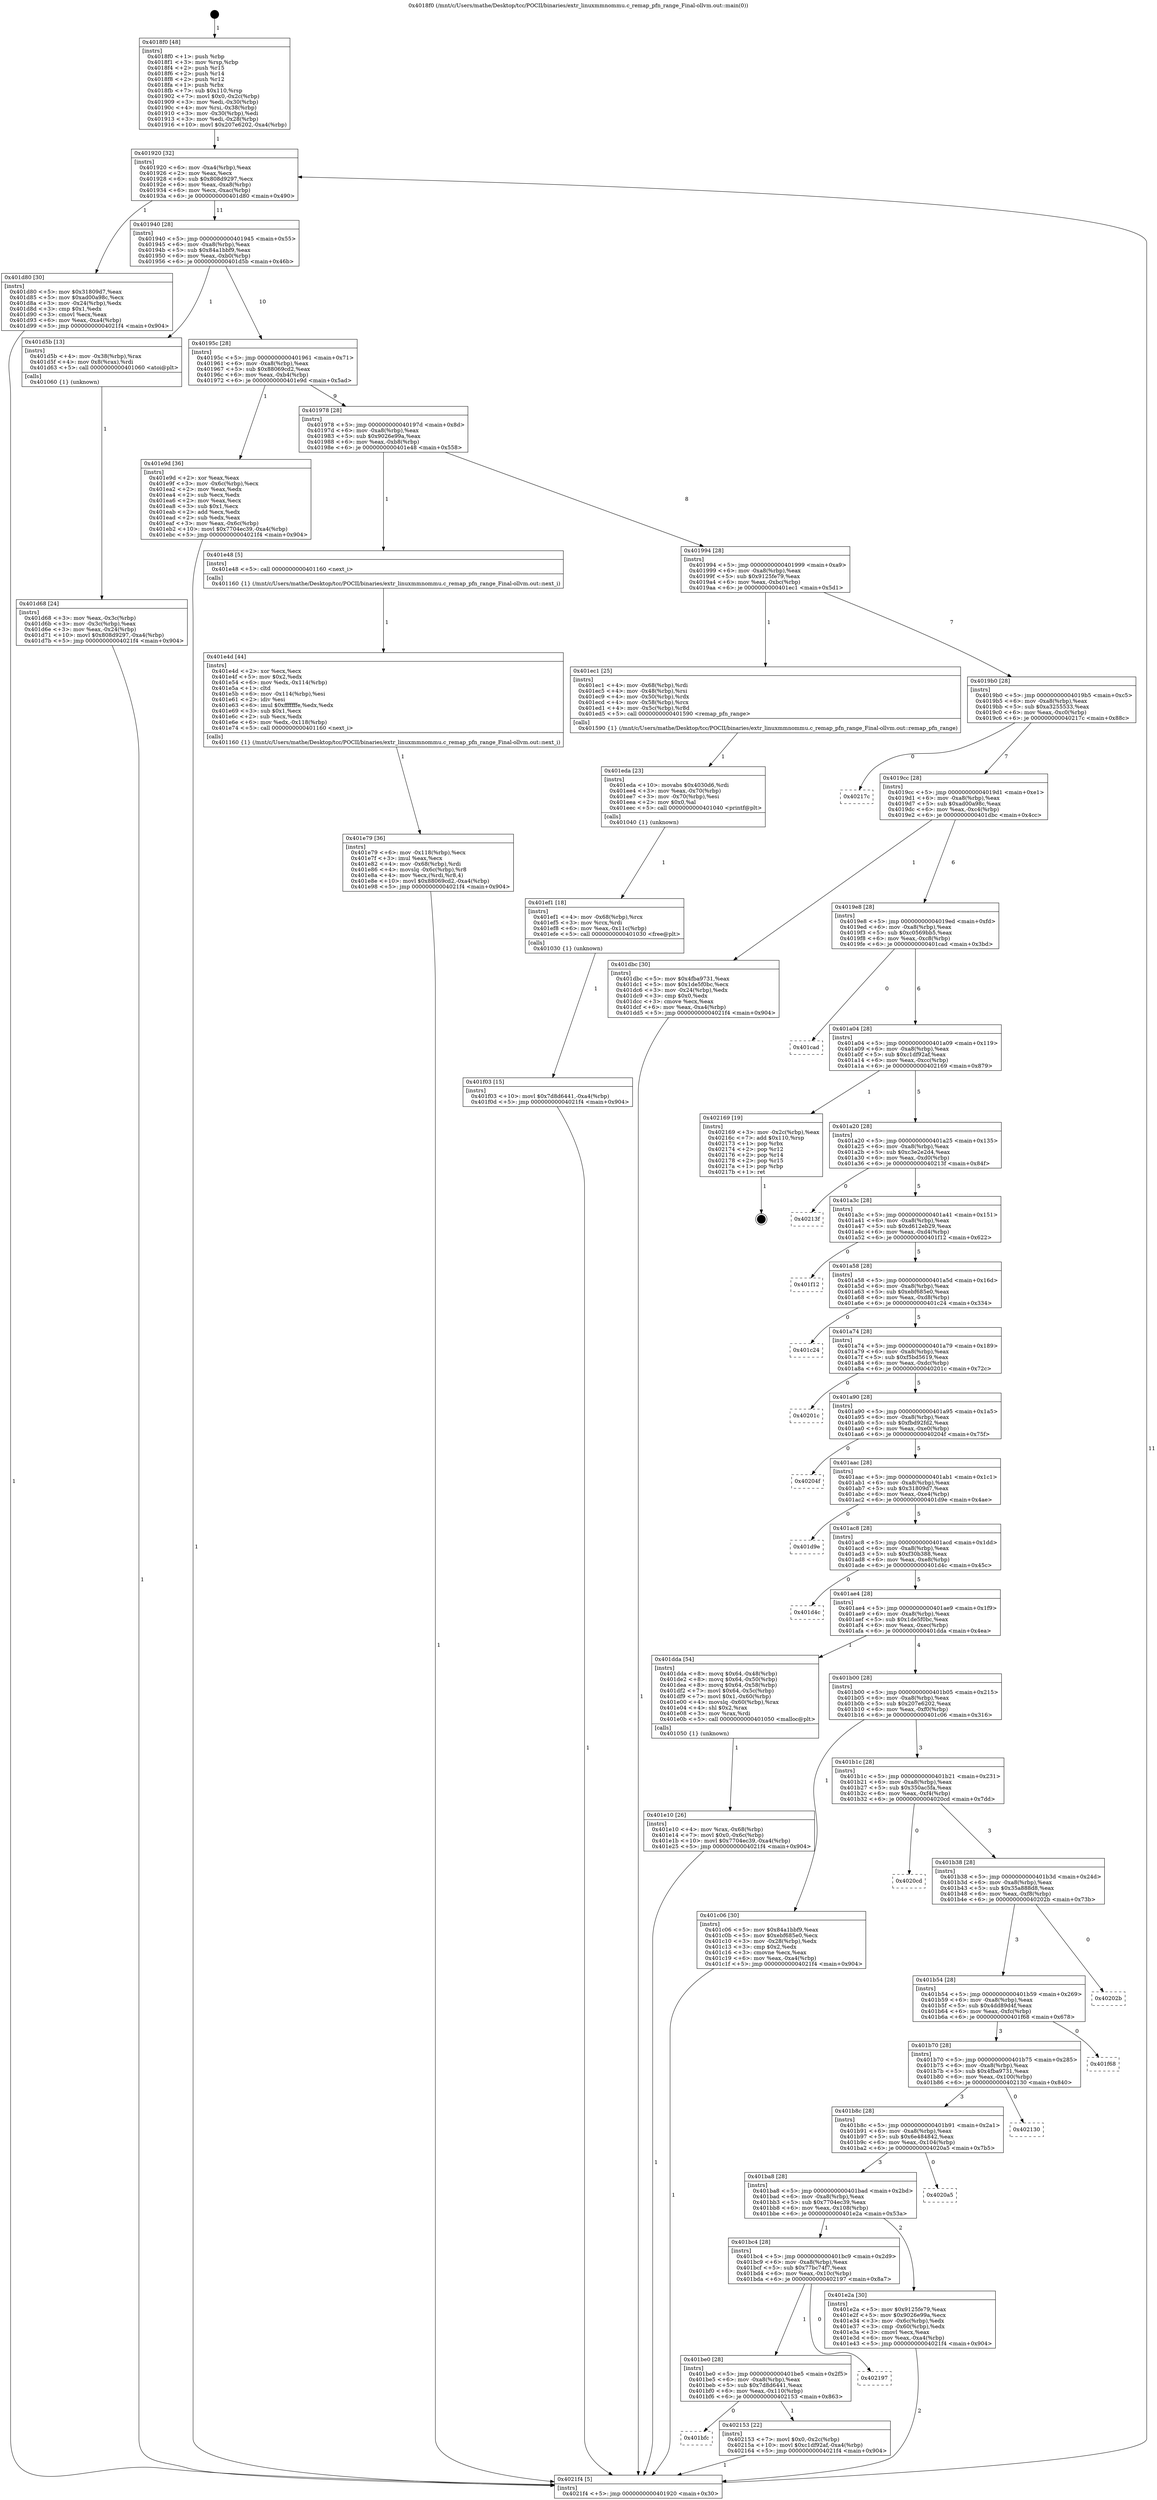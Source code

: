 digraph "0x4018f0" {
  label = "0x4018f0 (/mnt/c/Users/mathe/Desktop/tcc/POCII/binaries/extr_linuxmmnommu.c_remap_pfn_range_Final-ollvm.out::main(0))"
  labelloc = "t"
  node[shape=record]

  Entry [label="",width=0.3,height=0.3,shape=circle,fillcolor=black,style=filled]
  "0x401920" [label="{
     0x401920 [32]\l
     | [instrs]\l
     &nbsp;&nbsp;0x401920 \<+6\>: mov -0xa4(%rbp),%eax\l
     &nbsp;&nbsp;0x401926 \<+2\>: mov %eax,%ecx\l
     &nbsp;&nbsp;0x401928 \<+6\>: sub $0x808d9297,%ecx\l
     &nbsp;&nbsp;0x40192e \<+6\>: mov %eax,-0xa8(%rbp)\l
     &nbsp;&nbsp;0x401934 \<+6\>: mov %ecx,-0xac(%rbp)\l
     &nbsp;&nbsp;0x40193a \<+6\>: je 0000000000401d80 \<main+0x490\>\l
  }"]
  "0x401d80" [label="{
     0x401d80 [30]\l
     | [instrs]\l
     &nbsp;&nbsp;0x401d80 \<+5\>: mov $0x31809d7,%eax\l
     &nbsp;&nbsp;0x401d85 \<+5\>: mov $0xad00a98c,%ecx\l
     &nbsp;&nbsp;0x401d8a \<+3\>: mov -0x24(%rbp),%edx\l
     &nbsp;&nbsp;0x401d8d \<+3\>: cmp $0x1,%edx\l
     &nbsp;&nbsp;0x401d90 \<+3\>: cmovl %ecx,%eax\l
     &nbsp;&nbsp;0x401d93 \<+6\>: mov %eax,-0xa4(%rbp)\l
     &nbsp;&nbsp;0x401d99 \<+5\>: jmp 00000000004021f4 \<main+0x904\>\l
  }"]
  "0x401940" [label="{
     0x401940 [28]\l
     | [instrs]\l
     &nbsp;&nbsp;0x401940 \<+5\>: jmp 0000000000401945 \<main+0x55\>\l
     &nbsp;&nbsp;0x401945 \<+6\>: mov -0xa8(%rbp),%eax\l
     &nbsp;&nbsp;0x40194b \<+5\>: sub $0x84a1bbf9,%eax\l
     &nbsp;&nbsp;0x401950 \<+6\>: mov %eax,-0xb0(%rbp)\l
     &nbsp;&nbsp;0x401956 \<+6\>: je 0000000000401d5b \<main+0x46b\>\l
  }"]
  Exit [label="",width=0.3,height=0.3,shape=circle,fillcolor=black,style=filled,peripheries=2]
  "0x401d5b" [label="{
     0x401d5b [13]\l
     | [instrs]\l
     &nbsp;&nbsp;0x401d5b \<+4\>: mov -0x38(%rbp),%rax\l
     &nbsp;&nbsp;0x401d5f \<+4\>: mov 0x8(%rax),%rdi\l
     &nbsp;&nbsp;0x401d63 \<+5\>: call 0000000000401060 \<atoi@plt\>\l
     | [calls]\l
     &nbsp;&nbsp;0x401060 \{1\} (unknown)\l
  }"]
  "0x40195c" [label="{
     0x40195c [28]\l
     | [instrs]\l
     &nbsp;&nbsp;0x40195c \<+5\>: jmp 0000000000401961 \<main+0x71\>\l
     &nbsp;&nbsp;0x401961 \<+6\>: mov -0xa8(%rbp),%eax\l
     &nbsp;&nbsp;0x401967 \<+5\>: sub $0x88069cd2,%eax\l
     &nbsp;&nbsp;0x40196c \<+6\>: mov %eax,-0xb4(%rbp)\l
     &nbsp;&nbsp;0x401972 \<+6\>: je 0000000000401e9d \<main+0x5ad\>\l
  }"]
  "0x401bfc" [label="{
     0x401bfc\l
  }", style=dashed]
  "0x401e9d" [label="{
     0x401e9d [36]\l
     | [instrs]\l
     &nbsp;&nbsp;0x401e9d \<+2\>: xor %eax,%eax\l
     &nbsp;&nbsp;0x401e9f \<+3\>: mov -0x6c(%rbp),%ecx\l
     &nbsp;&nbsp;0x401ea2 \<+2\>: mov %eax,%edx\l
     &nbsp;&nbsp;0x401ea4 \<+2\>: sub %ecx,%edx\l
     &nbsp;&nbsp;0x401ea6 \<+2\>: mov %eax,%ecx\l
     &nbsp;&nbsp;0x401ea8 \<+3\>: sub $0x1,%ecx\l
     &nbsp;&nbsp;0x401eab \<+2\>: add %ecx,%edx\l
     &nbsp;&nbsp;0x401ead \<+2\>: sub %edx,%eax\l
     &nbsp;&nbsp;0x401eaf \<+3\>: mov %eax,-0x6c(%rbp)\l
     &nbsp;&nbsp;0x401eb2 \<+10\>: movl $0x7704ec39,-0xa4(%rbp)\l
     &nbsp;&nbsp;0x401ebc \<+5\>: jmp 00000000004021f4 \<main+0x904\>\l
  }"]
  "0x401978" [label="{
     0x401978 [28]\l
     | [instrs]\l
     &nbsp;&nbsp;0x401978 \<+5\>: jmp 000000000040197d \<main+0x8d\>\l
     &nbsp;&nbsp;0x40197d \<+6\>: mov -0xa8(%rbp),%eax\l
     &nbsp;&nbsp;0x401983 \<+5\>: sub $0x9026e99a,%eax\l
     &nbsp;&nbsp;0x401988 \<+6\>: mov %eax,-0xb8(%rbp)\l
     &nbsp;&nbsp;0x40198e \<+6\>: je 0000000000401e48 \<main+0x558\>\l
  }"]
  "0x402153" [label="{
     0x402153 [22]\l
     | [instrs]\l
     &nbsp;&nbsp;0x402153 \<+7\>: movl $0x0,-0x2c(%rbp)\l
     &nbsp;&nbsp;0x40215a \<+10\>: movl $0xc1df92af,-0xa4(%rbp)\l
     &nbsp;&nbsp;0x402164 \<+5\>: jmp 00000000004021f4 \<main+0x904\>\l
  }"]
  "0x401e48" [label="{
     0x401e48 [5]\l
     | [instrs]\l
     &nbsp;&nbsp;0x401e48 \<+5\>: call 0000000000401160 \<next_i\>\l
     | [calls]\l
     &nbsp;&nbsp;0x401160 \{1\} (/mnt/c/Users/mathe/Desktop/tcc/POCII/binaries/extr_linuxmmnommu.c_remap_pfn_range_Final-ollvm.out::next_i)\l
  }"]
  "0x401994" [label="{
     0x401994 [28]\l
     | [instrs]\l
     &nbsp;&nbsp;0x401994 \<+5\>: jmp 0000000000401999 \<main+0xa9\>\l
     &nbsp;&nbsp;0x401999 \<+6\>: mov -0xa8(%rbp),%eax\l
     &nbsp;&nbsp;0x40199f \<+5\>: sub $0x9125fe79,%eax\l
     &nbsp;&nbsp;0x4019a4 \<+6\>: mov %eax,-0xbc(%rbp)\l
     &nbsp;&nbsp;0x4019aa \<+6\>: je 0000000000401ec1 \<main+0x5d1\>\l
  }"]
  "0x401be0" [label="{
     0x401be0 [28]\l
     | [instrs]\l
     &nbsp;&nbsp;0x401be0 \<+5\>: jmp 0000000000401be5 \<main+0x2f5\>\l
     &nbsp;&nbsp;0x401be5 \<+6\>: mov -0xa8(%rbp),%eax\l
     &nbsp;&nbsp;0x401beb \<+5\>: sub $0x7d8d6441,%eax\l
     &nbsp;&nbsp;0x401bf0 \<+6\>: mov %eax,-0x110(%rbp)\l
     &nbsp;&nbsp;0x401bf6 \<+6\>: je 0000000000402153 \<main+0x863\>\l
  }"]
  "0x401ec1" [label="{
     0x401ec1 [25]\l
     | [instrs]\l
     &nbsp;&nbsp;0x401ec1 \<+4\>: mov -0x68(%rbp),%rdi\l
     &nbsp;&nbsp;0x401ec5 \<+4\>: mov -0x48(%rbp),%rsi\l
     &nbsp;&nbsp;0x401ec9 \<+4\>: mov -0x50(%rbp),%rdx\l
     &nbsp;&nbsp;0x401ecd \<+4\>: mov -0x58(%rbp),%rcx\l
     &nbsp;&nbsp;0x401ed1 \<+4\>: mov -0x5c(%rbp),%r8d\l
     &nbsp;&nbsp;0x401ed5 \<+5\>: call 0000000000401590 \<remap_pfn_range\>\l
     | [calls]\l
     &nbsp;&nbsp;0x401590 \{1\} (/mnt/c/Users/mathe/Desktop/tcc/POCII/binaries/extr_linuxmmnommu.c_remap_pfn_range_Final-ollvm.out::remap_pfn_range)\l
  }"]
  "0x4019b0" [label="{
     0x4019b0 [28]\l
     | [instrs]\l
     &nbsp;&nbsp;0x4019b0 \<+5\>: jmp 00000000004019b5 \<main+0xc5\>\l
     &nbsp;&nbsp;0x4019b5 \<+6\>: mov -0xa8(%rbp),%eax\l
     &nbsp;&nbsp;0x4019bb \<+5\>: sub $0xa3255533,%eax\l
     &nbsp;&nbsp;0x4019c0 \<+6\>: mov %eax,-0xc0(%rbp)\l
     &nbsp;&nbsp;0x4019c6 \<+6\>: je 000000000040217c \<main+0x88c\>\l
  }"]
  "0x402197" [label="{
     0x402197\l
  }", style=dashed]
  "0x40217c" [label="{
     0x40217c\l
  }", style=dashed]
  "0x4019cc" [label="{
     0x4019cc [28]\l
     | [instrs]\l
     &nbsp;&nbsp;0x4019cc \<+5\>: jmp 00000000004019d1 \<main+0xe1\>\l
     &nbsp;&nbsp;0x4019d1 \<+6\>: mov -0xa8(%rbp),%eax\l
     &nbsp;&nbsp;0x4019d7 \<+5\>: sub $0xad00a98c,%eax\l
     &nbsp;&nbsp;0x4019dc \<+6\>: mov %eax,-0xc4(%rbp)\l
     &nbsp;&nbsp;0x4019e2 \<+6\>: je 0000000000401dbc \<main+0x4cc\>\l
  }"]
  "0x401f03" [label="{
     0x401f03 [15]\l
     | [instrs]\l
     &nbsp;&nbsp;0x401f03 \<+10\>: movl $0x7d8d6441,-0xa4(%rbp)\l
     &nbsp;&nbsp;0x401f0d \<+5\>: jmp 00000000004021f4 \<main+0x904\>\l
  }"]
  "0x401dbc" [label="{
     0x401dbc [30]\l
     | [instrs]\l
     &nbsp;&nbsp;0x401dbc \<+5\>: mov $0x4fba9731,%eax\l
     &nbsp;&nbsp;0x401dc1 \<+5\>: mov $0x1de5f0bc,%ecx\l
     &nbsp;&nbsp;0x401dc6 \<+3\>: mov -0x24(%rbp),%edx\l
     &nbsp;&nbsp;0x401dc9 \<+3\>: cmp $0x0,%edx\l
     &nbsp;&nbsp;0x401dcc \<+3\>: cmove %ecx,%eax\l
     &nbsp;&nbsp;0x401dcf \<+6\>: mov %eax,-0xa4(%rbp)\l
     &nbsp;&nbsp;0x401dd5 \<+5\>: jmp 00000000004021f4 \<main+0x904\>\l
  }"]
  "0x4019e8" [label="{
     0x4019e8 [28]\l
     | [instrs]\l
     &nbsp;&nbsp;0x4019e8 \<+5\>: jmp 00000000004019ed \<main+0xfd\>\l
     &nbsp;&nbsp;0x4019ed \<+6\>: mov -0xa8(%rbp),%eax\l
     &nbsp;&nbsp;0x4019f3 \<+5\>: sub $0xc0569bb5,%eax\l
     &nbsp;&nbsp;0x4019f8 \<+6\>: mov %eax,-0xc8(%rbp)\l
     &nbsp;&nbsp;0x4019fe \<+6\>: je 0000000000401cad \<main+0x3bd\>\l
  }"]
  "0x401ef1" [label="{
     0x401ef1 [18]\l
     | [instrs]\l
     &nbsp;&nbsp;0x401ef1 \<+4\>: mov -0x68(%rbp),%rcx\l
     &nbsp;&nbsp;0x401ef5 \<+3\>: mov %rcx,%rdi\l
     &nbsp;&nbsp;0x401ef8 \<+6\>: mov %eax,-0x11c(%rbp)\l
     &nbsp;&nbsp;0x401efe \<+5\>: call 0000000000401030 \<free@plt\>\l
     | [calls]\l
     &nbsp;&nbsp;0x401030 \{1\} (unknown)\l
  }"]
  "0x401cad" [label="{
     0x401cad\l
  }", style=dashed]
  "0x401a04" [label="{
     0x401a04 [28]\l
     | [instrs]\l
     &nbsp;&nbsp;0x401a04 \<+5\>: jmp 0000000000401a09 \<main+0x119\>\l
     &nbsp;&nbsp;0x401a09 \<+6\>: mov -0xa8(%rbp),%eax\l
     &nbsp;&nbsp;0x401a0f \<+5\>: sub $0xc1df92af,%eax\l
     &nbsp;&nbsp;0x401a14 \<+6\>: mov %eax,-0xcc(%rbp)\l
     &nbsp;&nbsp;0x401a1a \<+6\>: je 0000000000402169 \<main+0x879\>\l
  }"]
  "0x401eda" [label="{
     0x401eda [23]\l
     | [instrs]\l
     &nbsp;&nbsp;0x401eda \<+10\>: movabs $0x4030d6,%rdi\l
     &nbsp;&nbsp;0x401ee4 \<+3\>: mov %eax,-0x70(%rbp)\l
     &nbsp;&nbsp;0x401ee7 \<+3\>: mov -0x70(%rbp),%esi\l
     &nbsp;&nbsp;0x401eea \<+2\>: mov $0x0,%al\l
     &nbsp;&nbsp;0x401eec \<+5\>: call 0000000000401040 \<printf@plt\>\l
     | [calls]\l
     &nbsp;&nbsp;0x401040 \{1\} (unknown)\l
  }"]
  "0x402169" [label="{
     0x402169 [19]\l
     | [instrs]\l
     &nbsp;&nbsp;0x402169 \<+3\>: mov -0x2c(%rbp),%eax\l
     &nbsp;&nbsp;0x40216c \<+7\>: add $0x110,%rsp\l
     &nbsp;&nbsp;0x402173 \<+1\>: pop %rbx\l
     &nbsp;&nbsp;0x402174 \<+2\>: pop %r12\l
     &nbsp;&nbsp;0x402176 \<+2\>: pop %r14\l
     &nbsp;&nbsp;0x402178 \<+2\>: pop %r15\l
     &nbsp;&nbsp;0x40217a \<+1\>: pop %rbp\l
     &nbsp;&nbsp;0x40217b \<+1\>: ret\l
  }"]
  "0x401a20" [label="{
     0x401a20 [28]\l
     | [instrs]\l
     &nbsp;&nbsp;0x401a20 \<+5\>: jmp 0000000000401a25 \<main+0x135\>\l
     &nbsp;&nbsp;0x401a25 \<+6\>: mov -0xa8(%rbp),%eax\l
     &nbsp;&nbsp;0x401a2b \<+5\>: sub $0xc3e2e2d4,%eax\l
     &nbsp;&nbsp;0x401a30 \<+6\>: mov %eax,-0xd0(%rbp)\l
     &nbsp;&nbsp;0x401a36 \<+6\>: je 000000000040213f \<main+0x84f\>\l
  }"]
  "0x401e79" [label="{
     0x401e79 [36]\l
     | [instrs]\l
     &nbsp;&nbsp;0x401e79 \<+6\>: mov -0x118(%rbp),%ecx\l
     &nbsp;&nbsp;0x401e7f \<+3\>: imul %eax,%ecx\l
     &nbsp;&nbsp;0x401e82 \<+4\>: mov -0x68(%rbp),%rdi\l
     &nbsp;&nbsp;0x401e86 \<+4\>: movslq -0x6c(%rbp),%r8\l
     &nbsp;&nbsp;0x401e8a \<+4\>: mov %ecx,(%rdi,%r8,4)\l
     &nbsp;&nbsp;0x401e8e \<+10\>: movl $0x88069cd2,-0xa4(%rbp)\l
     &nbsp;&nbsp;0x401e98 \<+5\>: jmp 00000000004021f4 \<main+0x904\>\l
  }"]
  "0x40213f" [label="{
     0x40213f\l
  }", style=dashed]
  "0x401a3c" [label="{
     0x401a3c [28]\l
     | [instrs]\l
     &nbsp;&nbsp;0x401a3c \<+5\>: jmp 0000000000401a41 \<main+0x151\>\l
     &nbsp;&nbsp;0x401a41 \<+6\>: mov -0xa8(%rbp),%eax\l
     &nbsp;&nbsp;0x401a47 \<+5\>: sub $0xd612eb29,%eax\l
     &nbsp;&nbsp;0x401a4c \<+6\>: mov %eax,-0xd4(%rbp)\l
     &nbsp;&nbsp;0x401a52 \<+6\>: je 0000000000401f12 \<main+0x622\>\l
  }"]
  "0x401e4d" [label="{
     0x401e4d [44]\l
     | [instrs]\l
     &nbsp;&nbsp;0x401e4d \<+2\>: xor %ecx,%ecx\l
     &nbsp;&nbsp;0x401e4f \<+5\>: mov $0x2,%edx\l
     &nbsp;&nbsp;0x401e54 \<+6\>: mov %edx,-0x114(%rbp)\l
     &nbsp;&nbsp;0x401e5a \<+1\>: cltd\l
     &nbsp;&nbsp;0x401e5b \<+6\>: mov -0x114(%rbp),%esi\l
     &nbsp;&nbsp;0x401e61 \<+2\>: idiv %esi\l
     &nbsp;&nbsp;0x401e63 \<+6\>: imul $0xfffffffe,%edx,%edx\l
     &nbsp;&nbsp;0x401e69 \<+3\>: sub $0x1,%ecx\l
     &nbsp;&nbsp;0x401e6c \<+2\>: sub %ecx,%edx\l
     &nbsp;&nbsp;0x401e6e \<+6\>: mov %edx,-0x118(%rbp)\l
     &nbsp;&nbsp;0x401e74 \<+5\>: call 0000000000401160 \<next_i\>\l
     | [calls]\l
     &nbsp;&nbsp;0x401160 \{1\} (/mnt/c/Users/mathe/Desktop/tcc/POCII/binaries/extr_linuxmmnommu.c_remap_pfn_range_Final-ollvm.out::next_i)\l
  }"]
  "0x401f12" [label="{
     0x401f12\l
  }", style=dashed]
  "0x401a58" [label="{
     0x401a58 [28]\l
     | [instrs]\l
     &nbsp;&nbsp;0x401a58 \<+5\>: jmp 0000000000401a5d \<main+0x16d\>\l
     &nbsp;&nbsp;0x401a5d \<+6\>: mov -0xa8(%rbp),%eax\l
     &nbsp;&nbsp;0x401a63 \<+5\>: sub $0xebf685e0,%eax\l
     &nbsp;&nbsp;0x401a68 \<+6\>: mov %eax,-0xd8(%rbp)\l
     &nbsp;&nbsp;0x401a6e \<+6\>: je 0000000000401c24 \<main+0x334\>\l
  }"]
  "0x401bc4" [label="{
     0x401bc4 [28]\l
     | [instrs]\l
     &nbsp;&nbsp;0x401bc4 \<+5\>: jmp 0000000000401bc9 \<main+0x2d9\>\l
     &nbsp;&nbsp;0x401bc9 \<+6\>: mov -0xa8(%rbp),%eax\l
     &nbsp;&nbsp;0x401bcf \<+5\>: sub $0x77bc74f7,%eax\l
     &nbsp;&nbsp;0x401bd4 \<+6\>: mov %eax,-0x10c(%rbp)\l
     &nbsp;&nbsp;0x401bda \<+6\>: je 0000000000402197 \<main+0x8a7\>\l
  }"]
  "0x401c24" [label="{
     0x401c24\l
  }", style=dashed]
  "0x401a74" [label="{
     0x401a74 [28]\l
     | [instrs]\l
     &nbsp;&nbsp;0x401a74 \<+5\>: jmp 0000000000401a79 \<main+0x189\>\l
     &nbsp;&nbsp;0x401a79 \<+6\>: mov -0xa8(%rbp),%eax\l
     &nbsp;&nbsp;0x401a7f \<+5\>: sub $0xf5bd5619,%eax\l
     &nbsp;&nbsp;0x401a84 \<+6\>: mov %eax,-0xdc(%rbp)\l
     &nbsp;&nbsp;0x401a8a \<+6\>: je 000000000040201c \<main+0x72c\>\l
  }"]
  "0x401e2a" [label="{
     0x401e2a [30]\l
     | [instrs]\l
     &nbsp;&nbsp;0x401e2a \<+5\>: mov $0x9125fe79,%eax\l
     &nbsp;&nbsp;0x401e2f \<+5\>: mov $0x9026e99a,%ecx\l
     &nbsp;&nbsp;0x401e34 \<+3\>: mov -0x6c(%rbp),%edx\l
     &nbsp;&nbsp;0x401e37 \<+3\>: cmp -0x60(%rbp),%edx\l
     &nbsp;&nbsp;0x401e3a \<+3\>: cmovl %ecx,%eax\l
     &nbsp;&nbsp;0x401e3d \<+6\>: mov %eax,-0xa4(%rbp)\l
     &nbsp;&nbsp;0x401e43 \<+5\>: jmp 00000000004021f4 \<main+0x904\>\l
  }"]
  "0x40201c" [label="{
     0x40201c\l
  }", style=dashed]
  "0x401a90" [label="{
     0x401a90 [28]\l
     | [instrs]\l
     &nbsp;&nbsp;0x401a90 \<+5\>: jmp 0000000000401a95 \<main+0x1a5\>\l
     &nbsp;&nbsp;0x401a95 \<+6\>: mov -0xa8(%rbp),%eax\l
     &nbsp;&nbsp;0x401a9b \<+5\>: sub $0xfbd92fd2,%eax\l
     &nbsp;&nbsp;0x401aa0 \<+6\>: mov %eax,-0xe0(%rbp)\l
     &nbsp;&nbsp;0x401aa6 \<+6\>: je 000000000040204f \<main+0x75f\>\l
  }"]
  "0x401ba8" [label="{
     0x401ba8 [28]\l
     | [instrs]\l
     &nbsp;&nbsp;0x401ba8 \<+5\>: jmp 0000000000401bad \<main+0x2bd\>\l
     &nbsp;&nbsp;0x401bad \<+6\>: mov -0xa8(%rbp),%eax\l
     &nbsp;&nbsp;0x401bb3 \<+5\>: sub $0x7704ec39,%eax\l
     &nbsp;&nbsp;0x401bb8 \<+6\>: mov %eax,-0x108(%rbp)\l
     &nbsp;&nbsp;0x401bbe \<+6\>: je 0000000000401e2a \<main+0x53a\>\l
  }"]
  "0x40204f" [label="{
     0x40204f\l
  }", style=dashed]
  "0x401aac" [label="{
     0x401aac [28]\l
     | [instrs]\l
     &nbsp;&nbsp;0x401aac \<+5\>: jmp 0000000000401ab1 \<main+0x1c1\>\l
     &nbsp;&nbsp;0x401ab1 \<+6\>: mov -0xa8(%rbp),%eax\l
     &nbsp;&nbsp;0x401ab7 \<+5\>: sub $0x31809d7,%eax\l
     &nbsp;&nbsp;0x401abc \<+6\>: mov %eax,-0xe4(%rbp)\l
     &nbsp;&nbsp;0x401ac2 \<+6\>: je 0000000000401d9e \<main+0x4ae\>\l
  }"]
  "0x4020a5" [label="{
     0x4020a5\l
  }", style=dashed]
  "0x401d9e" [label="{
     0x401d9e\l
  }", style=dashed]
  "0x401ac8" [label="{
     0x401ac8 [28]\l
     | [instrs]\l
     &nbsp;&nbsp;0x401ac8 \<+5\>: jmp 0000000000401acd \<main+0x1dd\>\l
     &nbsp;&nbsp;0x401acd \<+6\>: mov -0xa8(%rbp),%eax\l
     &nbsp;&nbsp;0x401ad3 \<+5\>: sub $0xf30b388,%eax\l
     &nbsp;&nbsp;0x401ad8 \<+6\>: mov %eax,-0xe8(%rbp)\l
     &nbsp;&nbsp;0x401ade \<+6\>: je 0000000000401d4c \<main+0x45c\>\l
  }"]
  "0x401b8c" [label="{
     0x401b8c [28]\l
     | [instrs]\l
     &nbsp;&nbsp;0x401b8c \<+5\>: jmp 0000000000401b91 \<main+0x2a1\>\l
     &nbsp;&nbsp;0x401b91 \<+6\>: mov -0xa8(%rbp),%eax\l
     &nbsp;&nbsp;0x401b97 \<+5\>: sub $0x6e484842,%eax\l
     &nbsp;&nbsp;0x401b9c \<+6\>: mov %eax,-0x104(%rbp)\l
     &nbsp;&nbsp;0x401ba2 \<+6\>: je 00000000004020a5 \<main+0x7b5\>\l
  }"]
  "0x401d4c" [label="{
     0x401d4c\l
  }", style=dashed]
  "0x401ae4" [label="{
     0x401ae4 [28]\l
     | [instrs]\l
     &nbsp;&nbsp;0x401ae4 \<+5\>: jmp 0000000000401ae9 \<main+0x1f9\>\l
     &nbsp;&nbsp;0x401ae9 \<+6\>: mov -0xa8(%rbp),%eax\l
     &nbsp;&nbsp;0x401aef \<+5\>: sub $0x1de5f0bc,%eax\l
     &nbsp;&nbsp;0x401af4 \<+6\>: mov %eax,-0xec(%rbp)\l
     &nbsp;&nbsp;0x401afa \<+6\>: je 0000000000401dda \<main+0x4ea\>\l
  }"]
  "0x402130" [label="{
     0x402130\l
  }", style=dashed]
  "0x401dda" [label="{
     0x401dda [54]\l
     | [instrs]\l
     &nbsp;&nbsp;0x401dda \<+8\>: movq $0x64,-0x48(%rbp)\l
     &nbsp;&nbsp;0x401de2 \<+8\>: movq $0x64,-0x50(%rbp)\l
     &nbsp;&nbsp;0x401dea \<+8\>: movq $0x64,-0x58(%rbp)\l
     &nbsp;&nbsp;0x401df2 \<+7\>: movl $0x64,-0x5c(%rbp)\l
     &nbsp;&nbsp;0x401df9 \<+7\>: movl $0x1,-0x60(%rbp)\l
     &nbsp;&nbsp;0x401e00 \<+4\>: movslq -0x60(%rbp),%rax\l
     &nbsp;&nbsp;0x401e04 \<+4\>: shl $0x2,%rax\l
     &nbsp;&nbsp;0x401e08 \<+3\>: mov %rax,%rdi\l
     &nbsp;&nbsp;0x401e0b \<+5\>: call 0000000000401050 \<malloc@plt\>\l
     | [calls]\l
     &nbsp;&nbsp;0x401050 \{1\} (unknown)\l
  }"]
  "0x401b00" [label="{
     0x401b00 [28]\l
     | [instrs]\l
     &nbsp;&nbsp;0x401b00 \<+5\>: jmp 0000000000401b05 \<main+0x215\>\l
     &nbsp;&nbsp;0x401b05 \<+6\>: mov -0xa8(%rbp),%eax\l
     &nbsp;&nbsp;0x401b0b \<+5\>: sub $0x207e6202,%eax\l
     &nbsp;&nbsp;0x401b10 \<+6\>: mov %eax,-0xf0(%rbp)\l
     &nbsp;&nbsp;0x401b16 \<+6\>: je 0000000000401c06 \<main+0x316\>\l
  }"]
  "0x401b70" [label="{
     0x401b70 [28]\l
     | [instrs]\l
     &nbsp;&nbsp;0x401b70 \<+5\>: jmp 0000000000401b75 \<main+0x285\>\l
     &nbsp;&nbsp;0x401b75 \<+6\>: mov -0xa8(%rbp),%eax\l
     &nbsp;&nbsp;0x401b7b \<+5\>: sub $0x4fba9731,%eax\l
     &nbsp;&nbsp;0x401b80 \<+6\>: mov %eax,-0x100(%rbp)\l
     &nbsp;&nbsp;0x401b86 \<+6\>: je 0000000000402130 \<main+0x840\>\l
  }"]
  "0x401c06" [label="{
     0x401c06 [30]\l
     | [instrs]\l
     &nbsp;&nbsp;0x401c06 \<+5\>: mov $0x84a1bbf9,%eax\l
     &nbsp;&nbsp;0x401c0b \<+5\>: mov $0xebf685e0,%ecx\l
     &nbsp;&nbsp;0x401c10 \<+3\>: mov -0x28(%rbp),%edx\l
     &nbsp;&nbsp;0x401c13 \<+3\>: cmp $0x2,%edx\l
     &nbsp;&nbsp;0x401c16 \<+3\>: cmovne %ecx,%eax\l
     &nbsp;&nbsp;0x401c19 \<+6\>: mov %eax,-0xa4(%rbp)\l
     &nbsp;&nbsp;0x401c1f \<+5\>: jmp 00000000004021f4 \<main+0x904\>\l
  }"]
  "0x401b1c" [label="{
     0x401b1c [28]\l
     | [instrs]\l
     &nbsp;&nbsp;0x401b1c \<+5\>: jmp 0000000000401b21 \<main+0x231\>\l
     &nbsp;&nbsp;0x401b21 \<+6\>: mov -0xa8(%rbp),%eax\l
     &nbsp;&nbsp;0x401b27 \<+5\>: sub $0x350ac5fa,%eax\l
     &nbsp;&nbsp;0x401b2c \<+6\>: mov %eax,-0xf4(%rbp)\l
     &nbsp;&nbsp;0x401b32 \<+6\>: je 00000000004020cd \<main+0x7dd\>\l
  }"]
  "0x4021f4" [label="{
     0x4021f4 [5]\l
     | [instrs]\l
     &nbsp;&nbsp;0x4021f4 \<+5\>: jmp 0000000000401920 \<main+0x30\>\l
  }"]
  "0x4018f0" [label="{
     0x4018f0 [48]\l
     | [instrs]\l
     &nbsp;&nbsp;0x4018f0 \<+1\>: push %rbp\l
     &nbsp;&nbsp;0x4018f1 \<+3\>: mov %rsp,%rbp\l
     &nbsp;&nbsp;0x4018f4 \<+2\>: push %r15\l
     &nbsp;&nbsp;0x4018f6 \<+2\>: push %r14\l
     &nbsp;&nbsp;0x4018f8 \<+2\>: push %r12\l
     &nbsp;&nbsp;0x4018fa \<+1\>: push %rbx\l
     &nbsp;&nbsp;0x4018fb \<+7\>: sub $0x110,%rsp\l
     &nbsp;&nbsp;0x401902 \<+7\>: movl $0x0,-0x2c(%rbp)\l
     &nbsp;&nbsp;0x401909 \<+3\>: mov %edi,-0x30(%rbp)\l
     &nbsp;&nbsp;0x40190c \<+4\>: mov %rsi,-0x38(%rbp)\l
     &nbsp;&nbsp;0x401910 \<+3\>: mov -0x30(%rbp),%edi\l
     &nbsp;&nbsp;0x401913 \<+3\>: mov %edi,-0x28(%rbp)\l
     &nbsp;&nbsp;0x401916 \<+10\>: movl $0x207e6202,-0xa4(%rbp)\l
  }"]
  "0x401d68" [label="{
     0x401d68 [24]\l
     | [instrs]\l
     &nbsp;&nbsp;0x401d68 \<+3\>: mov %eax,-0x3c(%rbp)\l
     &nbsp;&nbsp;0x401d6b \<+3\>: mov -0x3c(%rbp),%eax\l
     &nbsp;&nbsp;0x401d6e \<+3\>: mov %eax,-0x24(%rbp)\l
     &nbsp;&nbsp;0x401d71 \<+10\>: movl $0x808d9297,-0xa4(%rbp)\l
     &nbsp;&nbsp;0x401d7b \<+5\>: jmp 00000000004021f4 \<main+0x904\>\l
  }"]
  "0x401e10" [label="{
     0x401e10 [26]\l
     | [instrs]\l
     &nbsp;&nbsp;0x401e10 \<+4\>: mov %rax,-0x68(%rbp)\l
     &nbsp;&nbsp;0x401e14 \<+7\>: movl $0x0,-0x6c(%rbp)\l
     &nbsp;&nbsp;0x401e1b \<+10\>: movl $0x7704ec39,-0xa4(%rbp)\l
     &nbsp;&nbsp;0x401e25 \<+5\>: jmp 00000000004021f4 \<main+0x904\>\l
  }"]
  "0x401f68" [label="{
     0x401f68\l
  }", style=dashed]
  "0x4020cd" [label="{
     0x4020cd\l
  }", style=dashed]
  "0x401b38" [label="{
     0x401b38 [28]\l
     | [instrs]\l
     &nbsp;&nbsp;0x401b38 \<+5\>: jmp 0000000000401b3d \<main+0x24d\>\l
     &nbsp;&nbsp;0x401b3d \<+6\>: mov -0xa8(%rbp),%eax\l
     &nbsp;&nbsp;0x401b43 \<+5\>: sub $0x35a888d8,%eax\l
     &nbsp;&nbsp;0x401b48 \<+6\>: mov %eax,-0xf8(%rbp)\l
     &nbsp;&nbsp;0x401b4e \<+6\>: je 000000000040202b \<main+0x73b\>\l
  }"]
  "0x401b54" [label="{
     0x401b54 [28]\l
     | [instrs]\l
     &nbsp;&nbsp;0x401b54 \<+5\>: jmp 0000000000401b59 \<main+0x269\>\l
     &nbsp;&nbsp;0x401b59 \<+6\>: mov -0xa8(%rbp),%eax\l
     &nbsp;&nbsp;0x401b5f \<+5\>: sub $0x4dd89d4f,%eax\l
     &nbsp;&nbsp;0x401b64 \<+6\>: mov %eax,-0xfc(%rbp)\l
     &nbsp;&nbsp;0x401b6a \<+6\>: je 0000000000401f68 \<main+0x678\>\l
  }"]
  "0x40202b" [label="{
     0x40202b\l
  }", style=dashed]
  Entry -> "0x4018f0" [label=" 1"]
  "0x401920" -> "0x401d80" [label=" 1"]
  "0x401920" -> "0x401940" [label=" 11"]
  "0x402169" -> Exit [label=" 1"]
  "0x401940" -> "0x401d5b" [label=" 1"]
  "0x401940" -> "0x40195c" [label=" 10"]
  "0x402153" -> "0x4021f4" [label=" 1"]
  "0x40195c" -> "0x401e9d" [label=" 1"]
  "0x40195c" -> "0x401978" [label=" 9"]
  "0x401be0" -> "0x401bfc" [label=" 0"]
  "0x401978" -> "0x401e48" [label=" 1"]
  "0x401978" -> "0x401994" [label=" 8"]
  "0x401be0" -> "0x402153" [label=" 1"]
  "0x401994" -> "0x401ec1" [label=" 1"]
  "0x401994" -> "0x4019b0" [label=" 7"]
  "0x401bc4" -> "0x401be0" [label=" 1"]
  "0x4019b0" -> "0x40217c" [label=" 0"]
  "0x4019b0" -> "0x4019cc" [label=" 7"]
  "0x401bc4" -> "0x402197" [label=" 0"]
  "0x4019cc" -> "0x401dbc" [label=" 1"]
  "0x4019cc" -> "0x4019e8" [label=" 6"]
  "0x401f03" -> "0x4021f4" [label=" 1"]
  "0x4019e8" -> "0x401cad" [label=" 0"]
  "0x4019e8" -> "0x401a04" [label=" 6"]
  "0x401ef1" -> "0x401f03" [label=" 1"]
  "0x401a04" -> "0x402169" [label=" 1"]
  "0x401a04" -> "0x401a20" [label=" 5"]
  "0x401eda" -> "0x401ef1" [label=" 1"]
  "0x401a20" -> "0x40213f" [label=" 0"]
  "0x401a20" -> "0x401a3c" [label=" 5"]
  "0x401ec1" -> "0x401eda" [label=" 1"]
  "0x401a3c" -> "0x401f12" [label=" 0"]
  "0x401a3c" -> "0x401a58" [label=" 5"]
  "0x401e9d" -> "0x4021f4" [label=" 1"]
  "0x401a58" -> "0x401c24" [label=" 0"]
  "0x401a58" -> "0x401a74" [label=" 5"]
  "0x401e79" -> "0x4021f4" [label=" 1"]
  "0x401a74" -> "0x40201c" [label=" 0"]
  "0x401a74" -> "0x401a90" [label=" 5"]
  "0x401e4d" -> "0x401e79" [label=" 1"]
  "0x401a90" -> "0x40204f" [label=" 0"]
  "0x401a90" -> "0x401aac" [label=" 5"]
  "0x401e2a" -> "0x4021f4" [label=" 2"]
  "0x401aac" -> "0x401d9e" [label=" 0"]
  "0x401aac" -> "0x401ac8" [label=" 5"]
  "0x401ba8" -> "0x401bc4" [label=" 1"]
  "0x401ac8" -> "0x401d4c" [label=" 0"]
  "0x401ac8" -> "0x401ae4" [label=" 5"]
  "0x401e48" -> "0x401e4d" [label=" 1"]
  "0x401ae4" -> "0x401dda" [label=" 1"]
  "0x401ae4" -> "0x401b00" [label=" 4"]
  "0x401b8c" -> "0x401ba8" [label=" 3"]
  "0x401b00" -> "0x401c06" [label=" 1"]
  "0x401b00" -> "0x401b1c" [label=" 3"]
  "0x401c06" -> "0x4021f4" [label=" 1"]
  "0x4018f0" -> "0x401920" [label=" 1"]
  "0x4021f4" -> "0x401920" [label=" 11"]
  "0x401d5b" -> "0x401d68" [label=" 1"]
  "0x401d68" -> "0x4021f4" [label=" 1"]
  "0x401d80" -> "0x4021f4" [label=" 1"]
  "0x401dbc" -> "0x4021f4" [label=" 1"]
  "0x401dda" -> "0x401e10" [label=" 1"]
  "0x401e10" -> "0x4021f4" [label=" 1"]
  "0x401ba8" -> "0x401e2a" [label=" 2"]
  "0x401b1c" -> "0x4020cd" [label=" 0"]
  "0x401b1c" -> "0x401b38" [label=" 3"]
  "0x401b70" -> "0x401b8c" [label=" 3"]
  "0x401b38" -> "0x40202b" [label=" 0"]
  "0x401b38" -> "0x401b54" [label=" 3"]
  "0x401b70" -> "0x402130" [label=" 0"]
  "0x401b54" -> "0x401f68" [label=" 0"]
  "0x401b54" -> "0x401b70" [label=" 3"]
  "0x401b8c" -> "0x4020a5" [label=" 0"]
}
